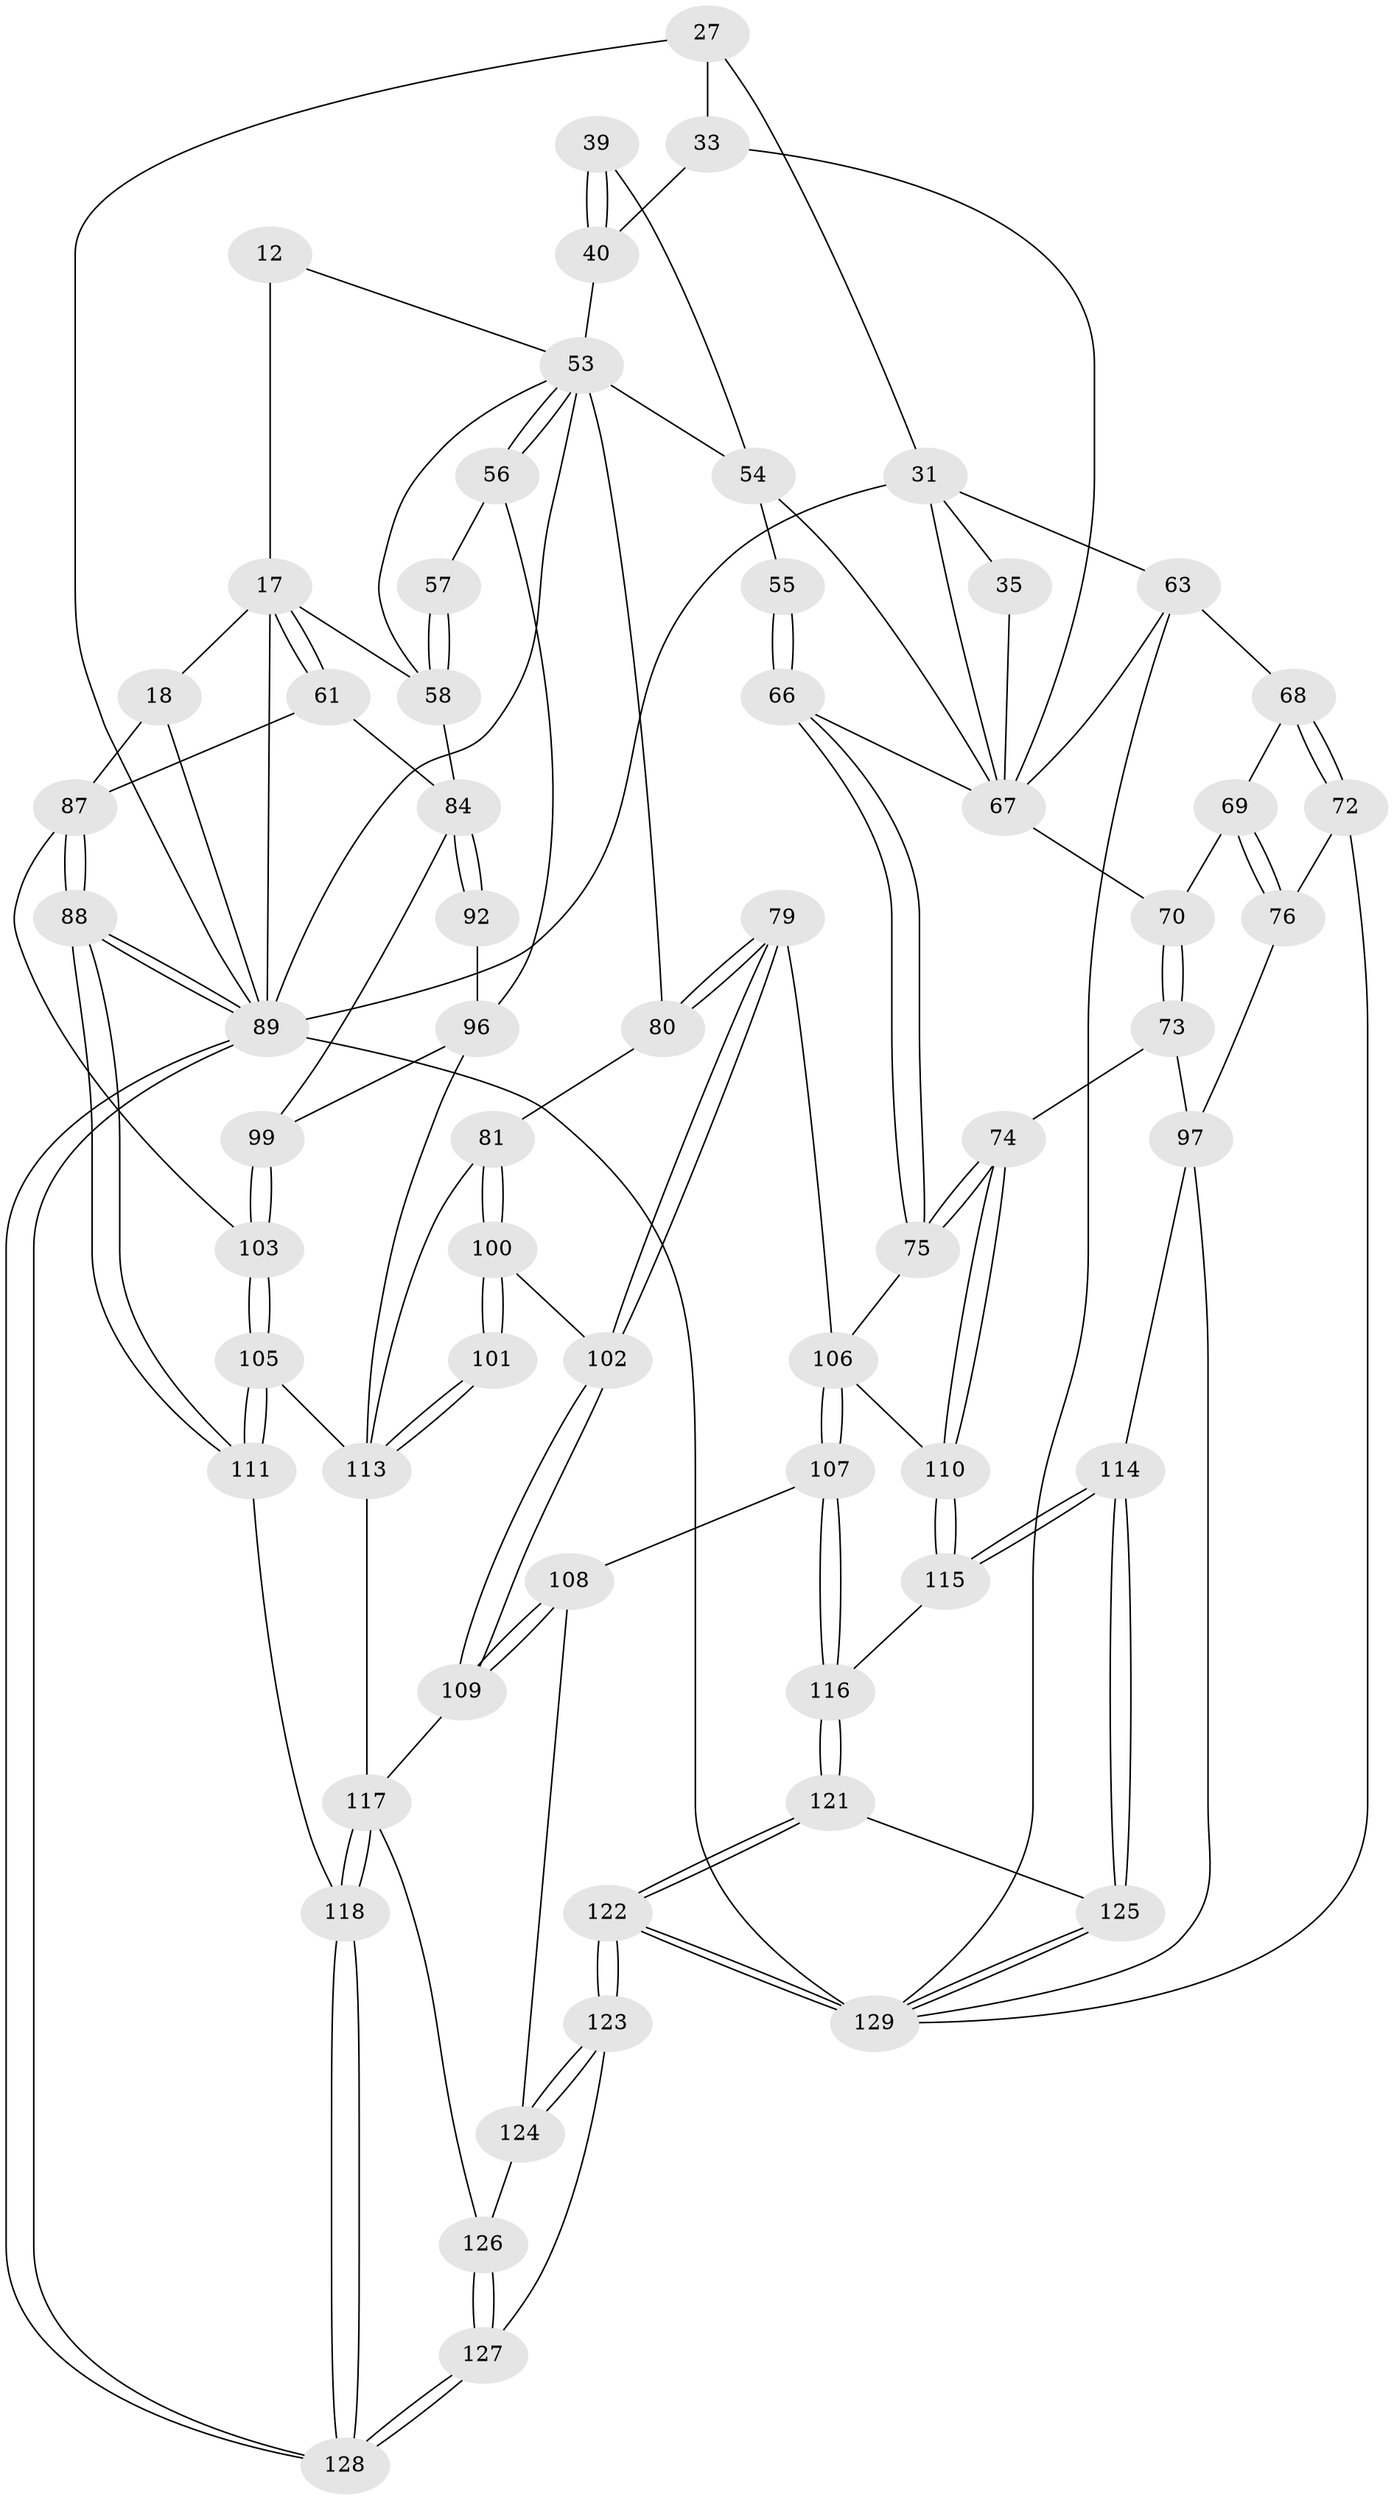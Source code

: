 // original degree distribution, {3: 0.015503875968992248, 4: 0.20930232558139536, 6: 0.18604651162790697, 5: 0.5891472868217055}
// Generated by graph-tools (version 1.1) at 2025/01/03/09/25 05:01:26]
// undirected, 64 vertices, 149 edges
graph export_dot {
graph [start="1"]
  node [color=gray90,style=filled];
  12 [pos="+0.2161010089423422+0.13801722981433234"];
  17 [pos="+0+0.2366019869281058",super="+16+15"];
  18 [pos="+0.0594028065131185+0.058988648614870305",super="+14+13+10"];
  27 [pos="+0.5533002751173386+0.10848548164589737",super="+20"];
  31 [pos="+0.8572797363066825+0.20198652404927966",super="+30+29"];
  33 [pos="+0.4895963211560015+0.14251437411937706",super="+28"];
  35 [pos="+0.5760195515106852+0.14889319806790852"];
  39 [pos="+0.45679210330609255+0.18857478258501134"];
  40 [pos="+0.43637080610520756+0.3579100303071411",super="+23+22+34"];
  53 [pos="+0.29770598068873544+0.4115766216312407",super="+46+52"];
  54 [pos="+0.44422951205997074+0.3686439908605807",super="+42"];
  55 [pos="+0.47616545410486294+0.3792157277153001"];
  56 [pos="+0.2809748649444836+0.42516906969497215"];
  57 [pos="+0.21830750651181705+0.43361845430539153"];
  58 [pos="+0.16904713204747693+0.4523595454686047",super="+48+47"];
  61 [pos="+0+0.28182984425859803"];
  63 [pos="+0.9375055937882255+0.3254796547067327",super="+43"];
  66 [pos="+0.6372141838393616+0.48898803593734663",super="+65+50"];
  67 [pos="+0.8124443042499951+0.4162734229340358",super="+44+45"];
  68 [pos="+0.9307982625284853+0.41187851170316514"];
  69 [pos="+0.865769016537939+0.4622908011589583"];
  70 [pos="+0.8145917062278216+0.42090672164737153"];
  72 [pos="+0.9793585690066503+0.5171415804894738"];
  73 [pos="+0.7632284878201798+0.6055756621537601"];
  74 [pos="+0.7157839248849212+0.5960336697277987"];
  75 [pos="+0.6443235912448979+0.5629524496235675"];
  76 [pos="+0.8870497406383947+0.5213201557704893"];
  79 [pos="+0.5406210634829495+0.5922904847703417"];
  80 [pos="+0.42754917851183344+0.48111965432148845"];
  81 [pos="+0.3848618792147074+0.581451919222118"];
  84 [pos="+0.03787370586800782+0.5651071007502828",super="+60+59"];
  87 [pos="+0+0.7454298852394324",super="+62+19"];
  88 [pos="+0+0.8041195803666397"];
  89 [pos="+0+1",super="+32"];
  92 [pos="+0.14698234865337978+0.4816128145300277"];
  96 [pos="+0.21292557794417358+0.6083236984616691",super="+91+83"];
  97 [pos="+0.8990252533133215+0.7675987915648597",super="+77"];
  99 [pos="+0.11955305555825996+0.6335887985129484",super="+98"];
  100 [pos="+0.38974674380968655+0.5999477890274988"];
  101 [pos="+0.3237670152610012+0.6708841282941185"];
  102 [pos="+0.48612182619864613+0.6348565910675822"];
  103 [pos="+0.11736945809313994+0.6573783052020552",super="+86"];
  105 [pos="+0.1517804228847925+0.7436483020922676"];
  106 [pos="+0.6005912086360179+0.7182848868884817",super="+78"];
  107 [pos="+0.5629715571063523+0.7999473396881353"];
  108 [pos="+0.4911678102240984+0.8024711593286787"];
  109 [pos="+0.4609461134278263+0.7774382795804107"];
  110 [pos="+0.6840638014297025+0.7347558827169741"];
  111 [pos="+0.0893894244747558+0.8177145535279806"];
  113 [pos="+0.3547253524580505+0.7717641209249151",super="+104+95+94"];
  114 [pos="+0.8751634425741519+0.7906912047913991"];
  115 [pos="+0.6919953200648609+0.7991282520989558"];
  116 [pos="+0.6282894472287424+0.8361114791793991"];
  117 [pos="+0.3333366847942278+0.8148252824833037",super="+112"];
  118 [pos="+0.2115771019010168+0.9411439897363505"];
  121 [pos="+0.6720793306617171+1"];
  122 [pos="+0.6232538533665574+1"];
  123 [pos="+0.5595891054965462+1"];
  124 [pos="+0.48726412741160463+0.8501526842841681",super="+119"];
  125 [pos="+0.8498698568160131+0.8508051915945896"];
  126 [pos="+0.3879662212466089+0.9557411660368994",super="+120"];
  127 [pos="+0.32536409471960537+1"];
  128 [pos="+0.2694952229430794+1"];
  129 [pos="+0.9902653061109836+1",super="+93+71"];
  12 -- 17 [weight=2];
  12 -- 53;
  17 -- 18 [weight=2];
  17 -- 61;
  17 -- 61;
  17 -- 58;
  17 -- 89;
  18 -- 87 [weight=2];
  18 -- 89 [weight=2];
  27 -- 33 [weight=2];
  27 -- 89;
  27 -- 31;
  31 -- 89 [weight=2];
  31 -- 63;
  31 -- 35 [weight=2];
  31 -- 67;
  33 -- 40 [weight=2];
  33 -- 67;
  35 -- 67;
  39 -- 40 [weight=2];
  39 -- 40;
  39 -- 54;
  40 -- 53 [weight=2];
  53 -- 56;
  53 -- 56;
  53 -- 89;
  53 -- 58;
  53 -- 80;
  53 -- 54;
  54 -- 55;
  54 -- 67;
  55 -- 66 [weight=2];
  55 -- 66;
  56 -- 57;
  56 -- 96;
  57 -- 58 [weight=2];
  57 -- 58;
  58 -- 84;
  61 -- 84;
  61 -- 87;
  63 -- 68;
  63 -- 129;
  63 -- 67;
  66 -- 75;
  66 -- 75;
  66 -- 67 [weight=3];
  67 -- 70;
  68 -- 69;
  68 -- 72;
  68 -- 72;
  69 -- 70;
  69 -- 76;
  69 -- 76;
  70 -- 73;
  70 -- 73;
  72 -- 76;
  72 -- 129;
  73 -- 74;
  73 -- 97;
  74 -- 75;
  74 -- 75;
  74 -- 110;
  74 -- 110;
  75 -- 106;
  76 -- 97;
  79 -- 80;
  79 -- 80;
  79 -- 102;
  79 -- 102;
  79 -- 106;
  80 -- 81;
  81 -- 100;
  81 -- 100;
  81 -- 113;
  84 -- 92 [weight=2];
  84 -- 92;
  84 -- 99;
  87 -- 88;
  87 -- 88;
  87 -- 103;
  88 -- 89;
  88 -- 89;
  88 -- 111;
  88 -- 111;
  89 -- 128;
  89 -- 128;
  89 -- 129 [weight=3];
  92 -- 96;
  96 -- 99 [weight=2];
  96 -- 113 [weight=2];
  97 -- 114;
  97 -- 129;
  99 -- 103 [weight=2];
  99 -- 103;
  100 -- 101;
  100 -- 101;
  100 -- 102;
  101 -- 113 [weight=2];
  101 -- 113;
  102 -- 109;
  102 -- 109;
  103 -- 105;
  103 -- 105;
  105 -- 111;
  105 -- 111;
  105 -- 113;
  106 -- 107;
  106 -- 107;
  106 -- 110;
  107 -- 108;
  107 -- 116;
  107 -- 116;
  108 -- 109;
  108 -- 109;
  108 -- 124;
  109 -- 117;
  110 -- 115;
  110 -- 115;
  111 -- 118;
  113 -- 117;
  114 -- 115;
  114 -- 115;
  114 -- 125;
  114 -- 125;
  115 -- 116;
  116 -- 121;
  116 -- 121;
  117 -- 118;
  117 -- 118;
  117 -- 126;
  118 -- 128;
  118 -- 128;
  121 -- 122;
  121 -- 122;
  121 -- 125;
  122 -- 123;
  122 -- 123;
  122 -- 129;
  122 -- 129;
  123 -- 124;
  123 -- 124;
  123 -- 127;
  124 -- 126 [weight=2];
  125 -- 129;
  125 -- 129;
  126 -- 127;
  126 -- 127;
  127 -- 128;
  127 -- 128;
}
